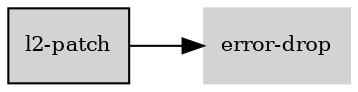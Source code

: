 digraph "l2_patch_subgraph" {
  rankdir=LR;
  node [shape=box, style=filled, fontsize=10, color=lightgray, fontcolor=black, fillcolor=lightgray];
  "l2-patch" [color=black, fontcolor=black, fillcolor=lightgray];
  edge [fontsize=8];
  "l2-patch" -> "error-drop";
}

